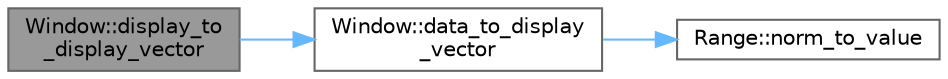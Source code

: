 digraph "Window::display_to_display_vector"
{
 // LATEX_PDF_SIZE
  bgcolor="transparent";
  edge [fontname=Helvetica,fontsize=10,labelfontname=Helvetica,labelfontsize=10];
  node [fontname=Helvetica,fontsize=10,shape=box,height=0.2,width=0.4];
  rankdir="LR";
  Node1 [label="Window::display_to\l_display_vector",height=0.2,width=0.4,color="gray40", fillcolor="grey60", style="filled", fontcolor="black",tooltip=" "];
  Node1 -> Node2 [color="steelblue1",style="solid"];
  Node2 [label="Window::data_to_display\l_vector",height=0.2,width=0.4,color="grey40", fillcolor="white", style="filled",URL="$class_window.html#a454332d55900db8acd34bf1b4ca25488",tooltip=" "];
  Node2 -> Node3 [color="steelblue1",style="solid"];
  Node3 [label="Range::norm_to_value",height=0.2,width=0.4,color="grey40", fillcolor="white", style="filled",URL="$class_range.html#a77974dbd35639f9c754fa013f2f82be4",tooltip="Map a normalized number to a value within the range limits."];
}
